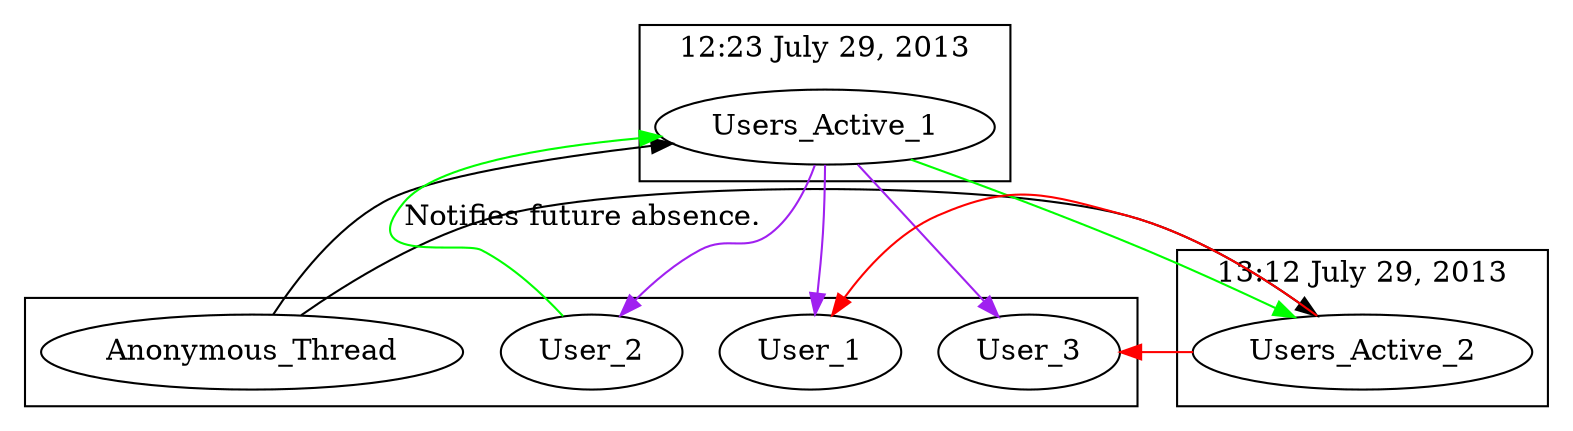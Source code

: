 digraph social_activeness {
	subgraph cluster_a {
		Anonymous_Thread;
		User_1;
		User_2;
		User_3;
	}
	Anonymous_Thread -> Users_Active_1;
	Anonymous_Thread -> Users_Active_2;
	subgraph cluster_1{
		label="12:23 July 29, 2013";
		edge[color="purple"]
		Users_Active_1 -> User_1;
		Users_Active_1 -> User_2;
		Users_Active_1 -> User_3;
	}
	subgraph cluster_2{
		label="13:12 July 29, 2013";
		edge[color="red"]
		
		Users_Active_2 -> User_1;
		Users_Active_2 -> User_3;
	}
	subgraph cluster_3{
		label="13:12 July 29, 2013";
		edge[color="green"]
		User_2 -> Users_Active_1 [label="Notifies future absence."];
		Users_Active_1 -> Users_Active_2;
	}
}